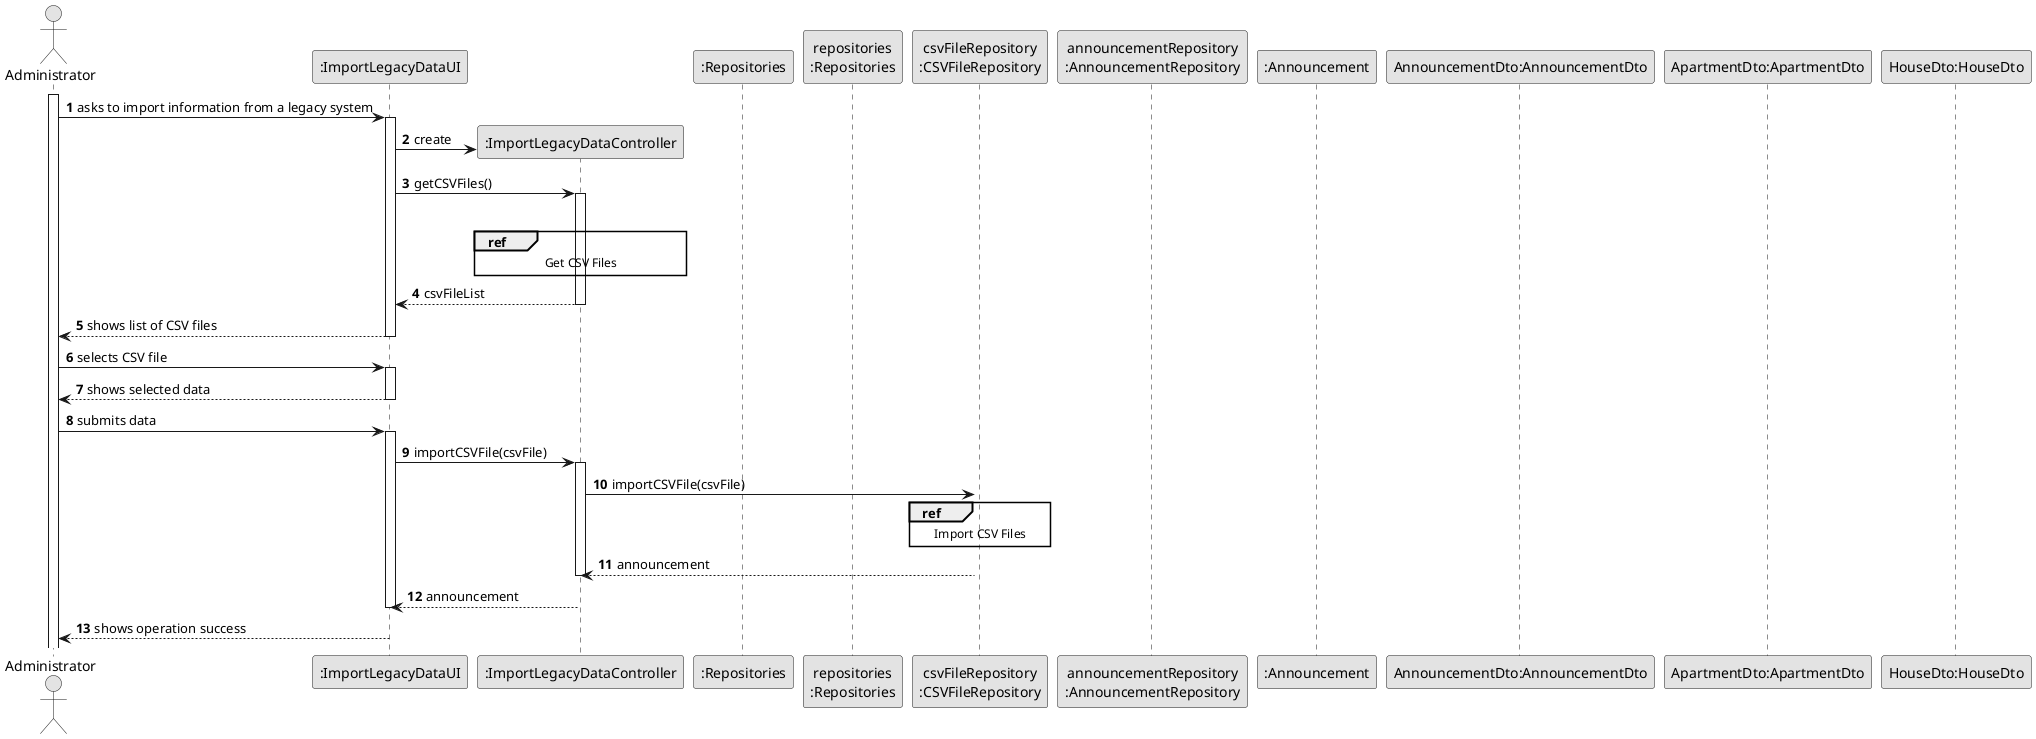 @startuml
skinparam monochrome true
skinparam packageStyle rectangle
skinparam shadowing false

autonumber

'hide footbox

actor "Administrator" as ADM
participant ":ImportLegacyDataUI" as UI
participant ":ImportLegacyDataController" as CTRL
participant ":Repositories" as RepositorySingleton
participant "repositories\n:Repositories" as PLAT
participant "csvFileRepository\n:CSVFileRepository" as CSVFileRepository
participant "announcementRepository\n:AnnouncementRepository" as AnnouncementRepository
participant ":Announcement" as Announcement
participant "AnnouncementDto:AnnouncementDto" as DTO_Announcement
participant "ApartmentDto:ApartmentDto" as DTO_Apart
participant "HouseDto:HouseDto" as DTO_House


activate ADM

    ADM -> UI : asks to import information from a legacy system
    activate UI

    UI -> CTRL** : create
    UI -> CTRL : getCSVFiles()
    activate CTRL

        ref over CTRL
        Get CSV Files
        end ref
        deactivate CSVFileRepository

        CTRL --> UI : csvFileList
    deactivate CTRL

    UI --> ADM : shows list of CSV files
    deactivate UI

    ADM -> UI : selects CSV file
    activate UI

        UI --> ADM : shows selected data
    deactivate UI

    ADM -> UI : submits data
    activate UI

        UI -> CTRL : importCSVFile(csvFile)
        activate CTRL

            CTRL -> CSVFileRepository : importCSVFile(csvFile)
            activate CSVFileRepository
            ref over CSVFileRepository
            Import CSV Files
            end ref


            CSVFileRepository --> CTRL : announcement
        deactivate CTRL

        CTRL --> UI : announcement
    deactivate UI

    UI --> ADM : shows operation success




@enduml